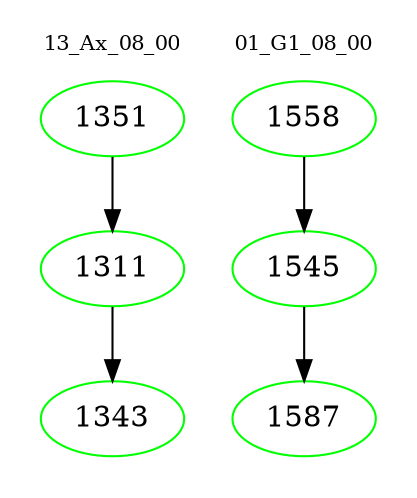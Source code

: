 digraph{
subgraph cluster_0 {
color = white
label = "13_Ax_08_00";
fontsize=10;
T0_1351 [label="1351", color="green"]
T0_1351 -> T0_1311 [color="black"]
T0_1311 [label="1311", color="green"]
T0_1311 -> T0_1343 [color="black"]
T0_1343 [label="1343", color="green"]
}
subgraph cluster_1 {
color = white
label = "01_G1_08_00";
fontsize=10;
T1_1558 [label="1558", color="green"]
T1_1558 -> T1_1545 [color="black"]
T1_1545 [label="1545", color="green"]
T1_1545 -> T1_1587 [color="black"]
T1_1587 [label="1587", color="green"]
}
}
